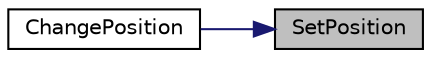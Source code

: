 digraph "SetPosition"
{
 // LATEX_PDF_SIZE
  edge [fontname="Helvetica",fontsize="10",labelfontname="Helvetica",labelfontsize="10"];
  node [fontname="Helvetica",fontsize="10",shape=record];
  rankdir="RL";
  Node1 [label="SetPosition",height=0.2,width=0.4,color="black", fillcolor="grey75", style="filled", fontcolor="black",tooltip=" "];
  Node1 -> Node2 [dir="back",color="midnightblue",fontsize="10",style="solid",fontname="Helvetica"];
  Node2 [label="ChangePosition",height=0.2,width=0.4,color="black", fillcolor="white", style="filled",URL="$lena-cqi-threshold_8cc.html#a788bbe00a65fa13f4e4825f94fae3805",tooltip=" "];
}
